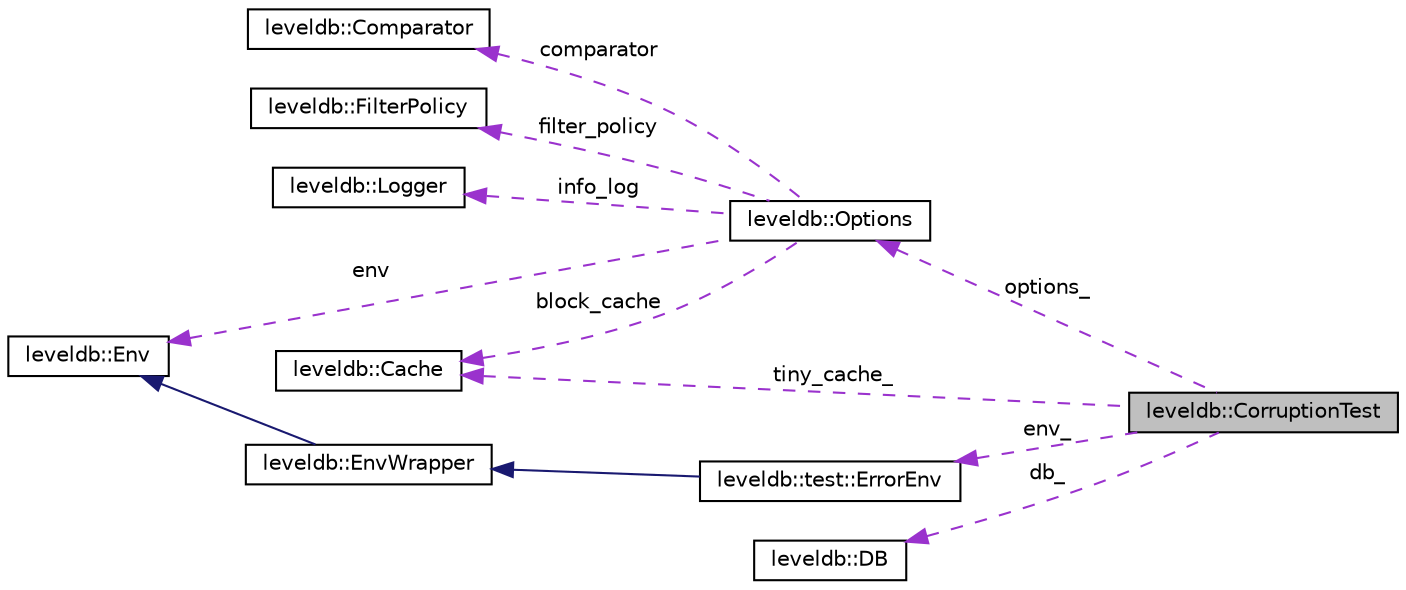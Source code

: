 digraph "leveldb::CorruptionTest"
{
 // LATEX_PDF_SIZE
  edge [fontname="Helvetica",fontsize="10",labelfontname="Helvetica",labelfontsize="10"];
  node [fontname="Helvetica",fontsize="10",shape=record];
  rankdir="LR";
  Node1 [label="leveldb::CorruptionTest",height=0.2,width=0.4,color="black", fillcolor="grey75", style="filled", fontcolor="black",tooltip=" "];
  Node2 -> Node1 [dir="back",color="darkorchid3",fontsize="10",style="dashed",label=" options_" ,fontname="Helvetica"];
  Node2 [label="leveldb::Options",height=0.2,width=0.4,color="black", fillcolor="white", style="filled",URL="$structleveldb_1_1_options.html",tooltip=" "];
  Node3 -> Node2 [dir="back",color="darkorchid3",fontsize="10",style="dashed",label=" filter_policy" ,fontname="Helvetica"];
  Node3 [label="leveldb::FilterPolicy",height=0.2,width=0.4,color="black", fillcolor="white", style="filled",URL="$classleveldb_1_1_filter_policy.html",tooltip=" "];
  Node4 -> Node2 [dir="back",color="darkorchid3",fontsize="10",style="dashed",label=" info_log" ,fontname="Helvetica"];
  Node4 [label="leveldb::Logger",height=0.2,width=0.4,color="black", fillcolor="white", style="filled",URL="$classleveldb_1_1_logger.html",tooltip=" "];
  Node5 -> Node2 [dir="back",color="darkorchid3",fontsize="10",style="dashed",label=" env" ,fontname="Helvetica"];
  Node5 [label="leveldb::Env",height=0.2,width=0.4,color="black", fillcolor="white", style="filled",URL="$classleveldb_1_1_env.html",tooltip=" "];
  Node6 -> Node2 [dir="back",color="darkorchid3",fontsize="10",style="dashed",label=" comparator" ,fontname="Helvetica"];
  Node6 [label="leveldb::Comparator",height=0.2,width=0.4,color="black", fillcolor="white", style="filled",URL="$structleveldb_1_1_comparator.html",tooltip=" "];
  Node7 -> Node2 [dir="back",color="darkorchid3",fontsize="10",style="dashed",label=" block_cache" ,fontname="Helvetica"];
  Node7 [label="leveldb::Cache",height=0.2,width=0.4,color="black", fillcolor="white", style="filled",URL="$classleveldb_1_1_cache.html",tooltip=" "];
  Node8 -> Node1 [dir="back",color="darkorchid3",fontsize="10",style="dashed",label=" env_" ,fontname="Helvetica"];
  Node8 [label="leveldb::test::ErrorEnv",height=0.2,width=0.4,color="black", fillcolor="white", style="filled",URL="$classleveldb_1_1test_1_1_error_env.html",tooltip=" "];
  Node9 -> Node8 [dir="back",color="midnightblue",fontsize="10",style="solid",fontname="Helvetica"];
  Node9 [label="leveldb::EnvWrapper",height=0.2,width=0.4,color="black", fillcolor="white", style="filled",URL="$classleveldb_1_1_env_wrapper.html",tooltip=" "];
  Node5 -> Node9 [dir="back",color="midnightblue",fontsize="10",style="solid",fontname="Helvetica"];
  Node10 -> Node1 [dir="back",color="darkorchid3",fontsize="10",style="dashed",label=" db_" ,fontname="Helvetica"];
  Node10 [label="leveldb::DB",height=0.2,width=0.4,color="black", fillcolor="white", style="filled",URL="$classleveldb_1_1_d_b.html",tooltip=" "];
  Node7 -> Node1 [dir="back",color="darkorchid3",fontsize="10",style="dashed",label=" tiny_cache_" ,fontname="Helvetica"];
}
